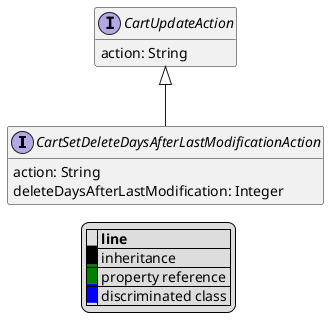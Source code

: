 @startuml

hide empty fields
hide empty methods
legend
|= |= line |
|<back:black>   </back>| inheritance |
|<back:green>   </back>| property reference |
|<back:blue>   </back>| discriminated class |
endlegend
interface CartSetDeleteDaysAfterLastModificationAction [[CartSetDeleteDaysAfterLastModificationAction.svg]] extends CartUpdateAction {
    action: String
    deleteDaysAfterLastModification: Integer
}
interface CartUpdateAction [[CartUpdateAction.svg]]  {
    action: String
}





@enduml
